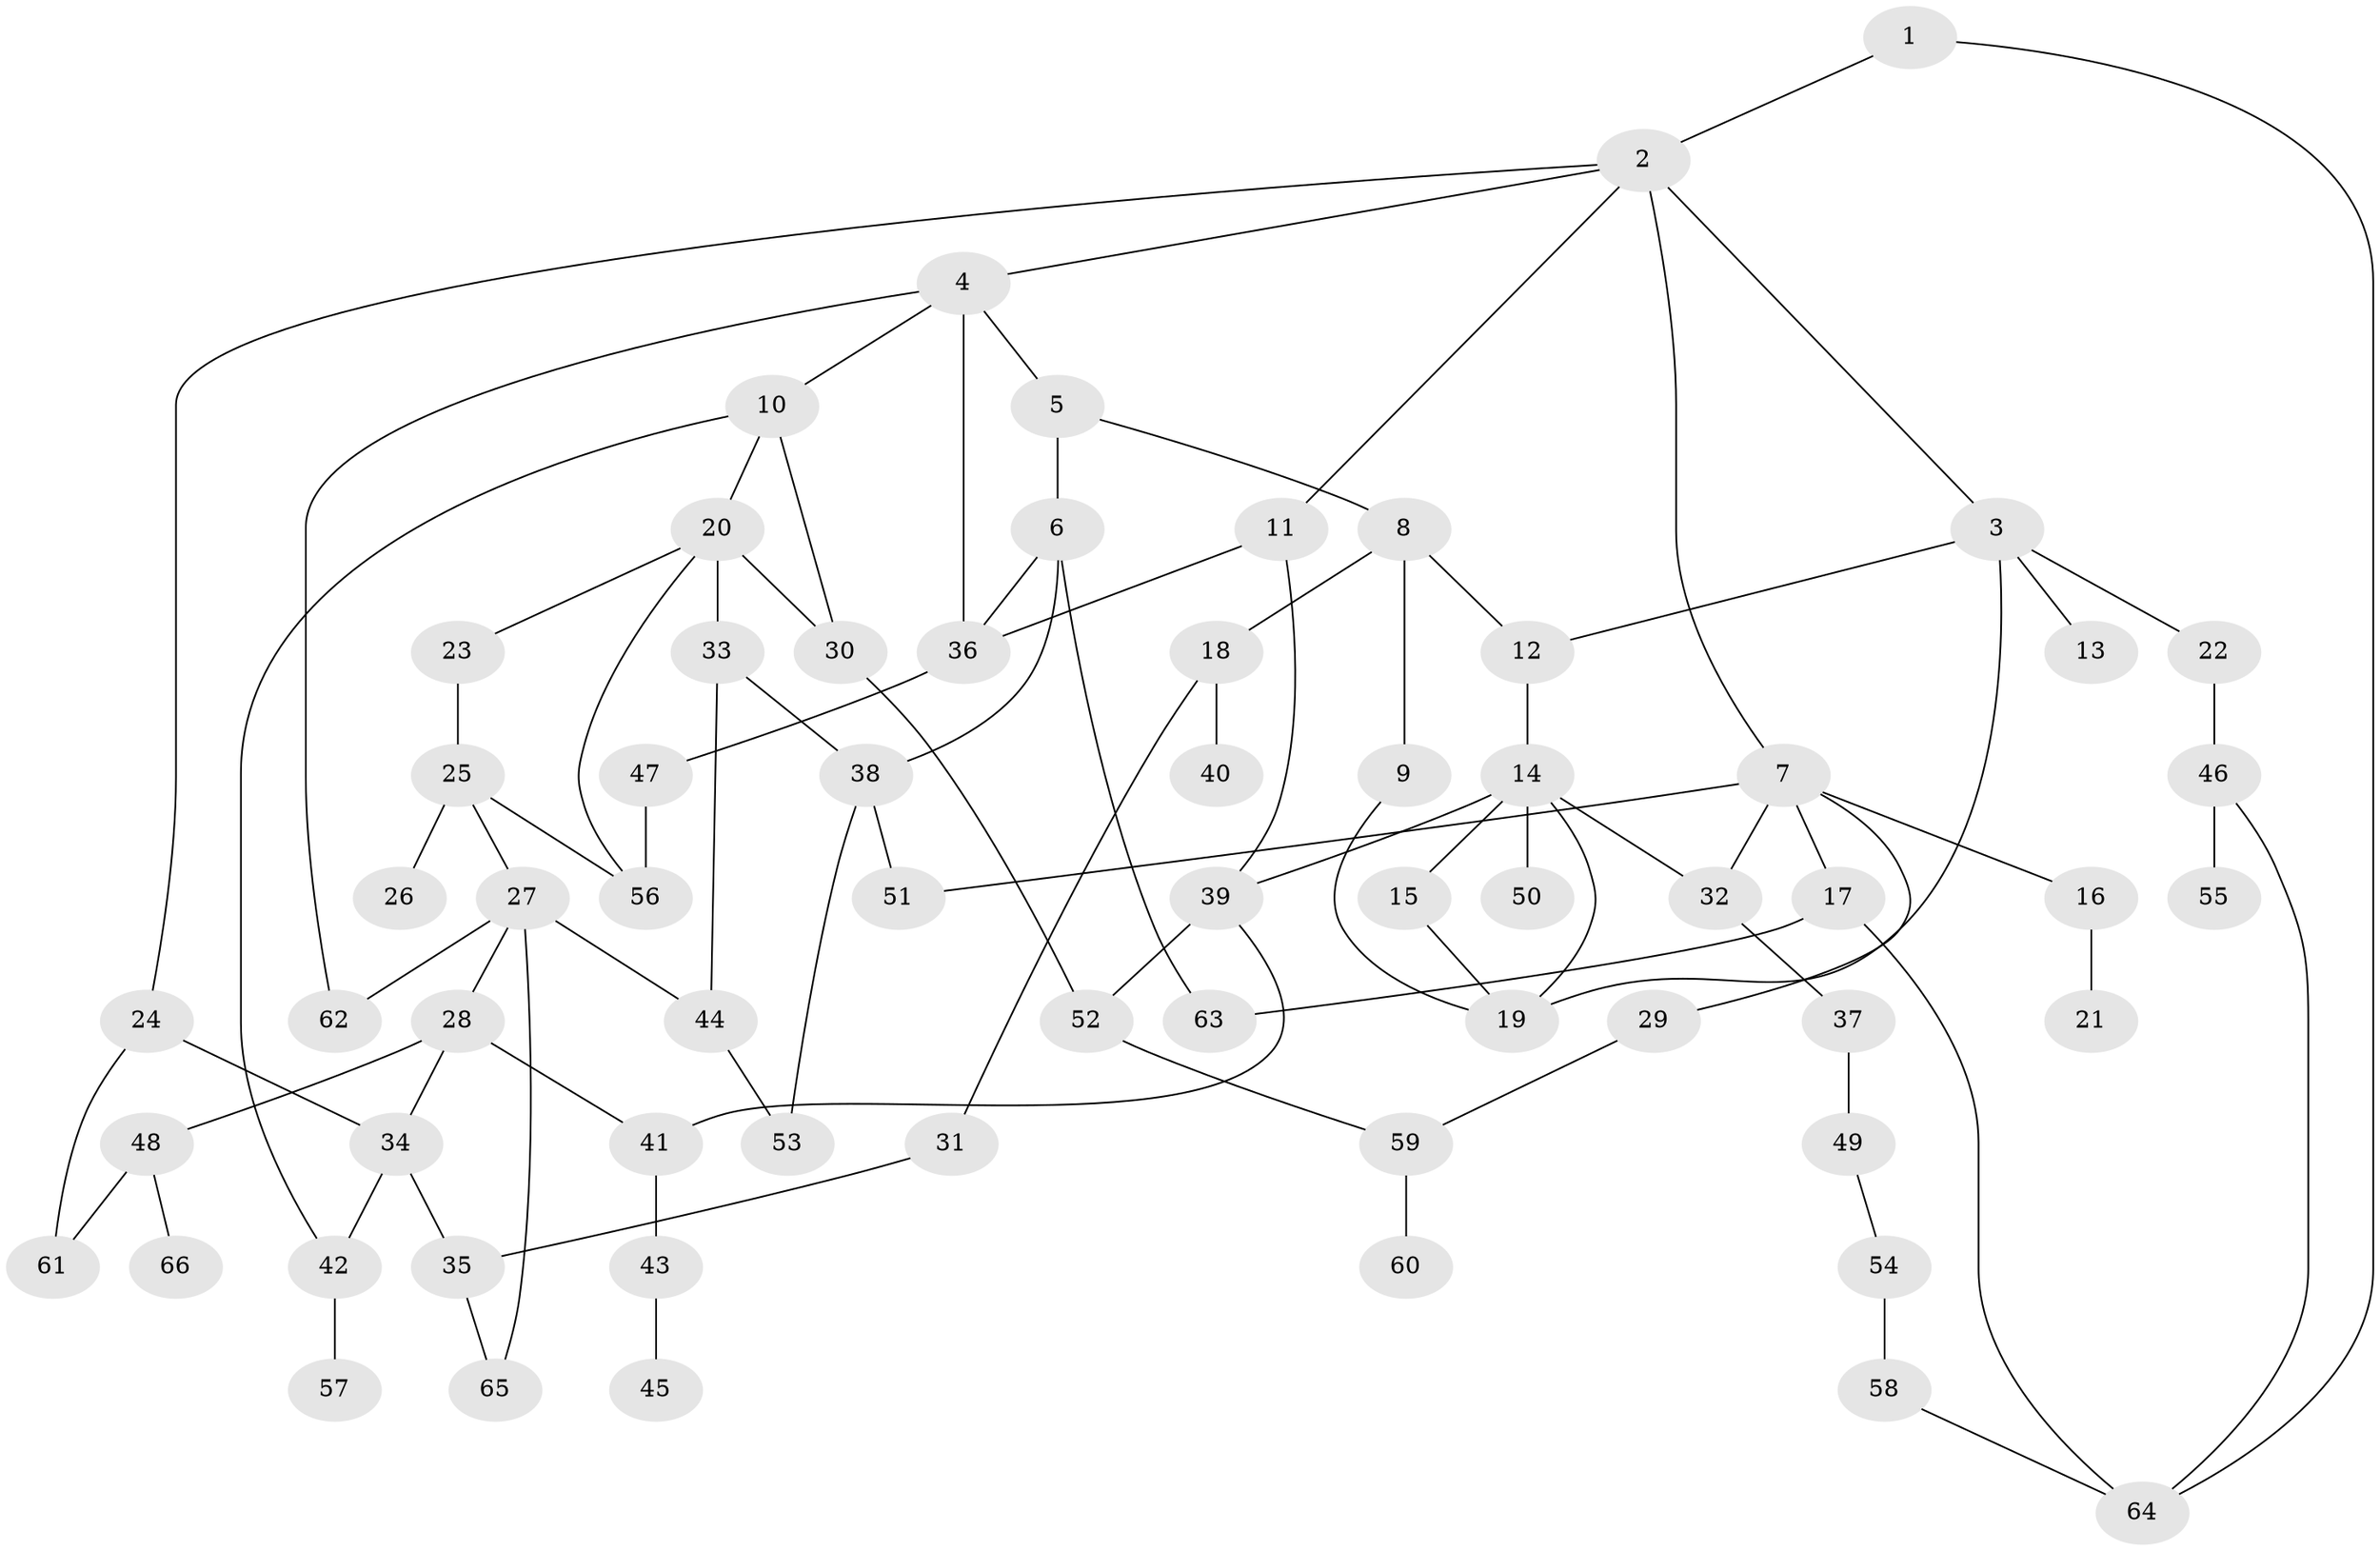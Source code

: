 // Generated by graph-tools (version 1.1) at 2025/10/02/27/25 16:10:51]
// undirected, 66 vertices, 93 edges
graph export_dot {
graph [start="1"]
  node [color=gray90,style=filled];
  1;
  2;
  3;
  4;
  5;
  6;
  7;
  8;
  9;
  10;
  11;
  12;
  13;
  14;
  15;
  16;
  17;
  18;
  19;
  20;
  21;
  22;
  23;
  24;
  25;
  26;
  27;
  28;
  29;
  30;
  31;
  32;
  33;
  34;
  35;
  36;
  37;
  38;
  39;
  40;
  41;
  42;
  43;
  44;
  45;
  46;
  47;
  48;
  49;
  50;
  51;
  52;
  53;
  54;
  55;
  56;
  57;
  58;
  59;
  60;
  61;
  62;
  63;
  64;
  65;
  66;
  1 -- 2;
  1 -- 64;
  2 -- 3;
  2 -- 4;
  2 -- 7;
  2 -- 11;
  2 -- 24;
  3 -- 12;
  3 -- 13;
  3 -- 22;
  3 -- 19;
  4 -- 5;
  4 -- 10;
  4 -- 62;
  4 -- 36;
  5 -- 6;
  5 -- 8;
  6 -- 36;
  6 -- 38;
  6 -- 63;
  7 -- 16;
  7 -- 17;
  7 -- 29;
  7 -- 32;
  7 -- 51;
  8 -- 9;
  8 -- 18;
  8 -- 12;
  9 -- 19;
  10 -- 20;
  10 -- 42;
  10 -- 30;
  11 -- 39;
  11 -- 36;
  12 -- 14;
  14 -- 15;
  14 -- 32;
  14 -- 50;
  14 -- 39;
  14 -- 19;
  15 -- 19;
  16 -- 21;
  17 -- 64;
  17 -- 63;
  18 -- 31;
  18 -- 40;
  20 -- 23;
  20 -- 30;
  20 -- 33;
  20 -- 56;
  22 -- 46;
  23 -- 25;
  24 -- 61;
  24 -- 34;
  25 -- 26;
  25 -- 27;
  25 -- 56;
  27 -- 28;
  27 -- 65;
  27 -- 44;
  27 -- 62;
  28 -- 34;
  28 -- 48;
  28 -- 41;
  29 -- 59;
  30 -- 52;
  31 -- 35;
  32 -- 37;
  33 -- 44;
  33 -- 38;
  34 -- 35;
  34 -- 42;
  35 -- 65;
  36 -- 47;
  37 -- 49;
  38 -- 51;
  38 -- 53;
  39 -- 41;
  39 -- 52;
  41 -- 43;
  42 -- 57;
  43 -- 45;
  44 -- 53;
  46 -- 55;
  46 -- 64;
  47 -- 56;
  48 -- 66;
  48 -- 61;
  49 -- 54;
  52 -- 59;
  54 -- 58;
  58 -- 64;
  59 -- 60;
}
